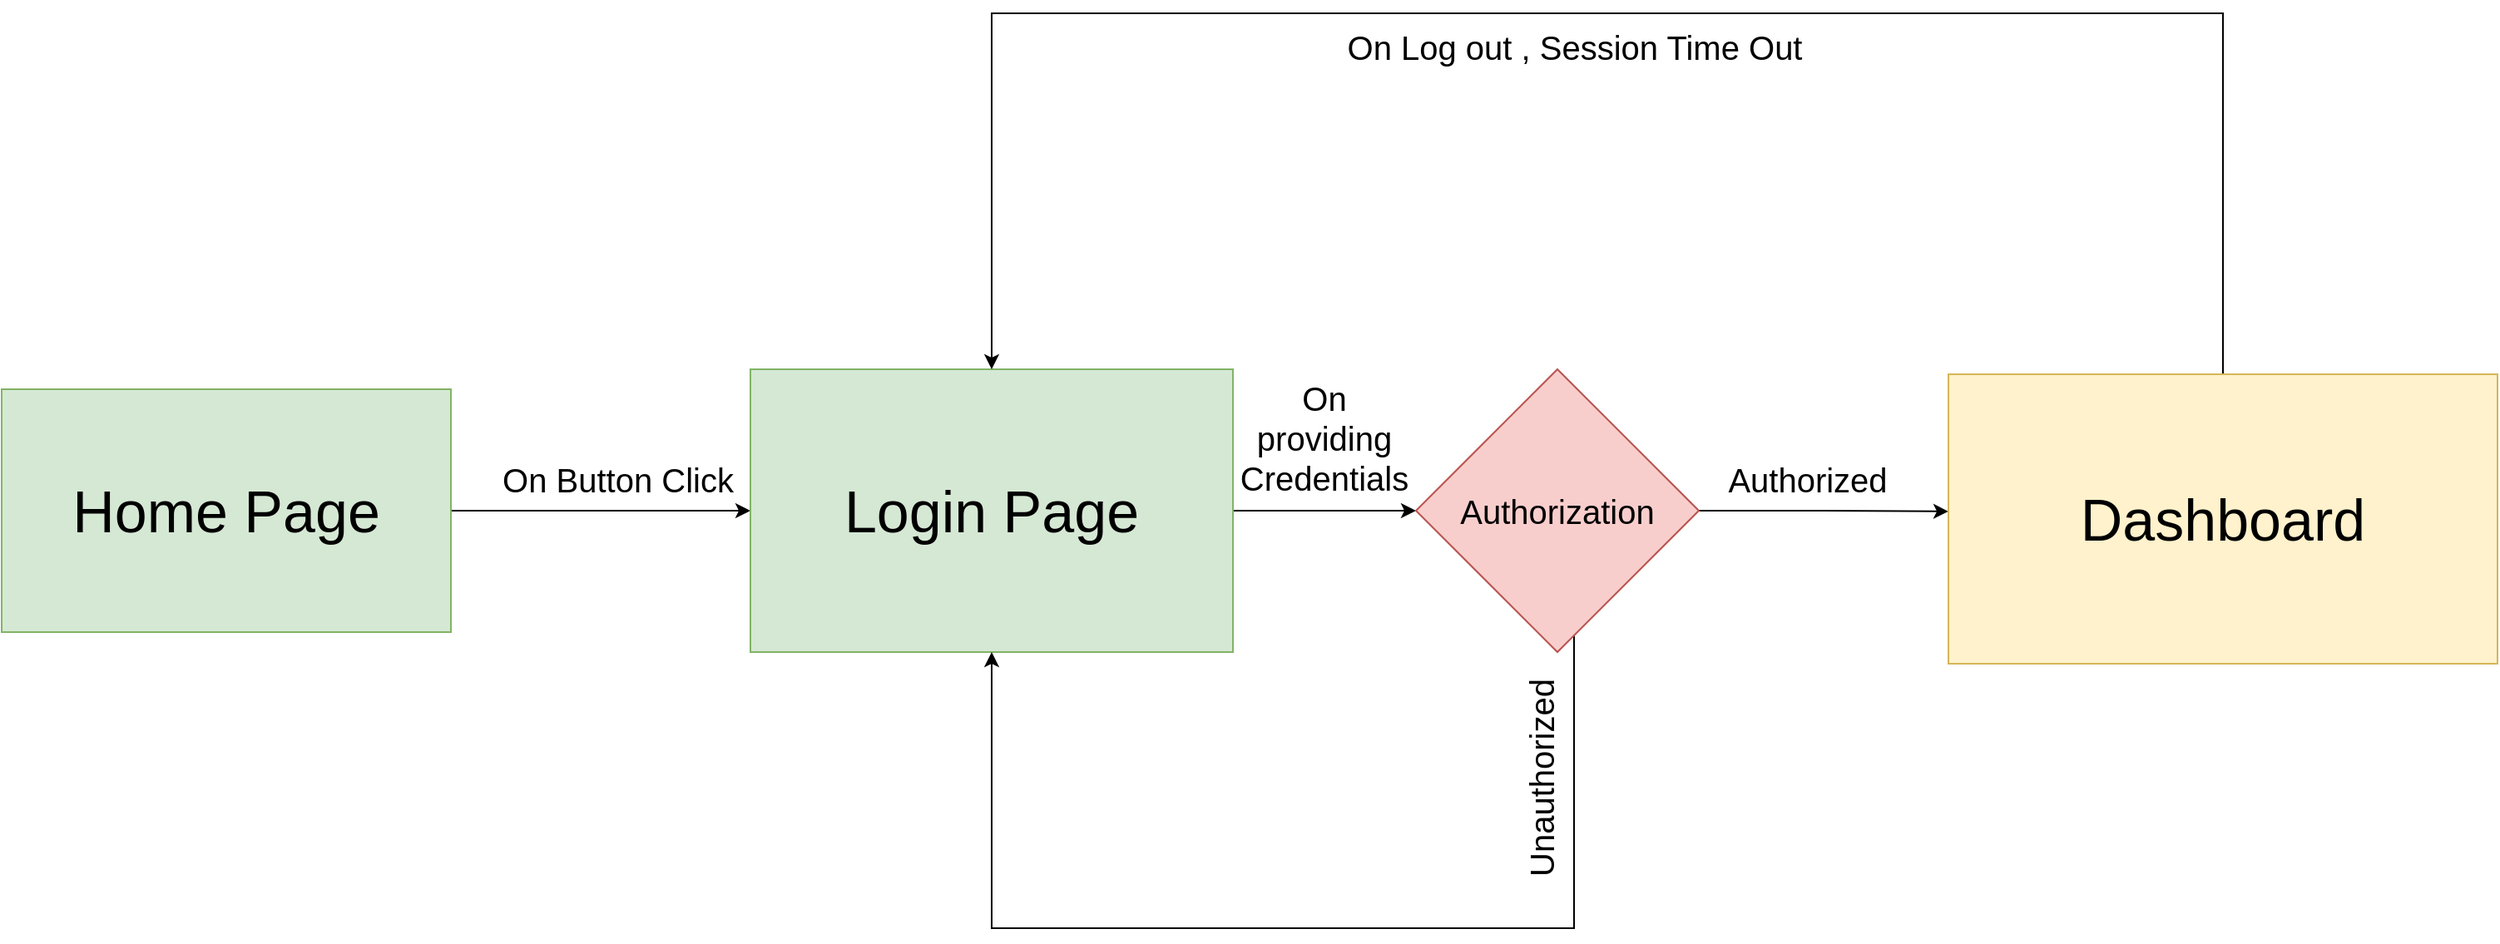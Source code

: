 <mxfile version="14.9.6" type="device"><diagram id="eqddAibiszqwl4Am2AcL" name="Page-1"><mxGraphModel dx="5787" dy="3253" grid="1" gridSize="10" guides="1" tooltips="1" connect="1" arrows="1" fold="1" page="1" pageScale="1" pageWidth="1654" pageHeight="1169" math="0" shadow="0"><root><mxCell id="0"/><mxCell id="1" parent="0"/><mxCell id="4LprV5dSXKmNiQO7eSkh-3" style="edgeStyle=orthogonalEdgeStyle;rounded=0;orthogonalLoop=1;jettySize=auto;html=1;entryX=0;entryY=0.5;entryDx=0;entryDy=0;" edge="1" parent="1" source="4LprV5dSXKmNiQO7eSkh-1" target="4LprV5dSXKmNiQO7eSkh-2"><mxGeometry relative="1" as="geometry"/></mxCell><mxCell id="4LprV5dSXKmNiQO7eSkh-1" value="&lt;font style=&quot;font-size: 35px&quot;&gt;Home Page&lt;/font&gt;" style="whiteSpace=wrap;html=1;fillColor=#d5e8d4;strokeColor=#82b366;" vertex="1" parent="1"><mxGeometry x="60" y="506" width="270" height="146" as="geometry"/></mxCell><mxCell id="4LprV5dSXKmNiQO7eSkh-6" style="edgeStyle=orthogonalEdgeStyle;rounded=0;orthogonalLoop=1;jettySize=auto;html=1;" edge="1" parent="1" source="4LprV5dSXKmNiQO7eSkh-2" target="4LprV5dSXKmNiQO7eSkh-5"><mxGeometry relative="1" as="geometry"/></mxCell><mxCell id="4LprV5dSXKmNiQO7eSkh-2" value="&lt;font style=&quot;font-size: 35px&quot;&gt;Login Page&lt;/font&gt;" style="whiteSpace=wrap;html=1;fillColor=#d5e8d4;strokeColor=#82b366;" vertex="1" parent="1"><mxGeometry x="510" y="494" width="290" height="170" as="geometry"/></mxCell><mxCell id="4LprV5dSXKmNiQO7eSkh-4" value="&lt;font style=&quot;font-size: 20px&quot;&gt;On Button Click&lt;/font&gt;" style="text;html=1;align=center;verticalAlign=middle;resizable=0;points=[];autosize=1;strokeColor=none;" vertex="1" parent="1"><mxGeometry x="355" y="550" width="150" height="20" as="geometry"/></mxCell><mxCell id="4LprV5dSXKmNiQO7eSkh-11" style="edgeStyle=orthogonalEdgeStyle;rounded=0;orthogonalLoop=1;jettySize=auto;html=1;entryX=0;entryY=0.474;entryDx=0;entryDy=0;entryPerimeter=0;" edge="1" parent="1" source="4LprV5dSXKmNiQO7eSkh-5" target="4LprV5dSXKmNiQO7eSkh-9"><mxGeometry relative="1" as="geometry"/></mxCell><mxCell id="4LprV5dSXKmNiQO7eSkh-17" style="edgeStyle=orthogonalEdgeStyle;rounded=0;orthogonalLoop=1;jettySize=auto;html=1;entryX=0.5;entryY=1;entryDx=0;entryDy=0;" edge="1" parent="1" source="4LprV5dSXKmNiQO7eSkh-5" target="4LprV5dSXKmNiQO7eSkh-2"><mxGeometry relative="1" as="geometry"><Array as="points"><mxPoint x="1005" y="830"/><mxPoint x="655" y="830"/></Array></mxGeometry></mxCell><mxCell id="4LprV5dSXKmNiQO7eSkh-5" value="&lt;font style=&quot;font-size: 20px&quot;&gt;Authorization&lt;/font&gt;" style="rhombus;whiteSpace=wrap;html=1;fillColor=#f8cecc;strokeColor=#b85450;" vertex="1" parent="1"><mxGeometry x="910" y="494" width="170" height="170" as="geometry"/></mxCell><mxCell id="4LprV5dSXKmNiQO7eSkh-8" value="&lt;font style=&quot;font-size: 20px&quot;&gt;On providing Credentials&lt;/font&gt;" style="text;html=1;strokeColor=none;fillColor=none;align=center;verticalAlign=middle;whiteSpace=wrap;rounded=0;" vertex="1" parent="1"><mxGeometry x="810" y="480" width="90" height="110" as="geometry"/></mxCell><mxCell id="4LprV5dSXKmNiQO7eSkh-15" style="edgeStyle=orthogonalEdgeStyle;rounded=0;orthogonalLoop=1;jettySize=auto;html=1;entryX=0.5;entryY=0;entryDx=0;entryDy=0;" edge="1" parent="1" source="4LprV5dSXKmNiQO7eSkh-9" target="4LprV5dSXKmNiQO7eSkh-2"><mxGeometry relative="1" as="geometry"><Array as="points"><mxPoint x="1395" y="280"/><mxPoint x="655" y="280"/></Array></mxGeometry></mxCell><mxCell id="4LprV5dSXKmNiQO7eSkh-9" value="&lt;font style=&quot;font-size: 35px&quot;&gt;Dashboard&lt;/font&gt;" style="whiteSpace=wrap;html=1;fillColor=#fff2cc;strokeColor=#d6b656;" vertex="1" parent="1"><mxGeometry x="1230" y="497" width="330" height="174" as="geometry"/></mxCell><mxCell id="4LprV5dSXKmNiQO7eSkh-12" value="&lt;font style=&quot;font-size: 20px&quot;&gt;Authorized&lt;/font&gt;" style="text;html=1;align=center;verticalAlign=middle;resizable=0;points=[];autosize=1;strokeColor=none;" vertex="1" parent="1"><mxGeometry x="1090" y="550" width="110" height="20" as="geometry"/></mxCell><mxCell id="4LprV5dSXKmNiQO7eSkh-13" value="&lt;font style=&quot;font-size: 20px&quot;&gt;Unauthorized&lt;br&gt;&lt;/font&gt;" style="text;html=1;align=center;verticalAlign=middle;resizable=0;points=[];autosize=1;strokeColor=none;rotation=-90;" vertex="1" parent="1"><mxGeometry x="920" y="730" width="130" height="20" as="geometry"/></mxCell><mxCell id="4LprV5dSXKmNiQO7eSkh-16" value="&lt;font style=&quot;font-size: 20px&quot;&gt;On Log out , Session Time Out&lt;/font&gt;" style="text;html=1;align=center;verticalAlign=middle;resizable=0;points=[];autosize=1;strokeColor=none;" vertex="1" parent="1"><mxGeometry x="860" y="290" width="290" height="20" as="geometry"/></mxCell></root></mxGraphModel></diagram></mxfile>
